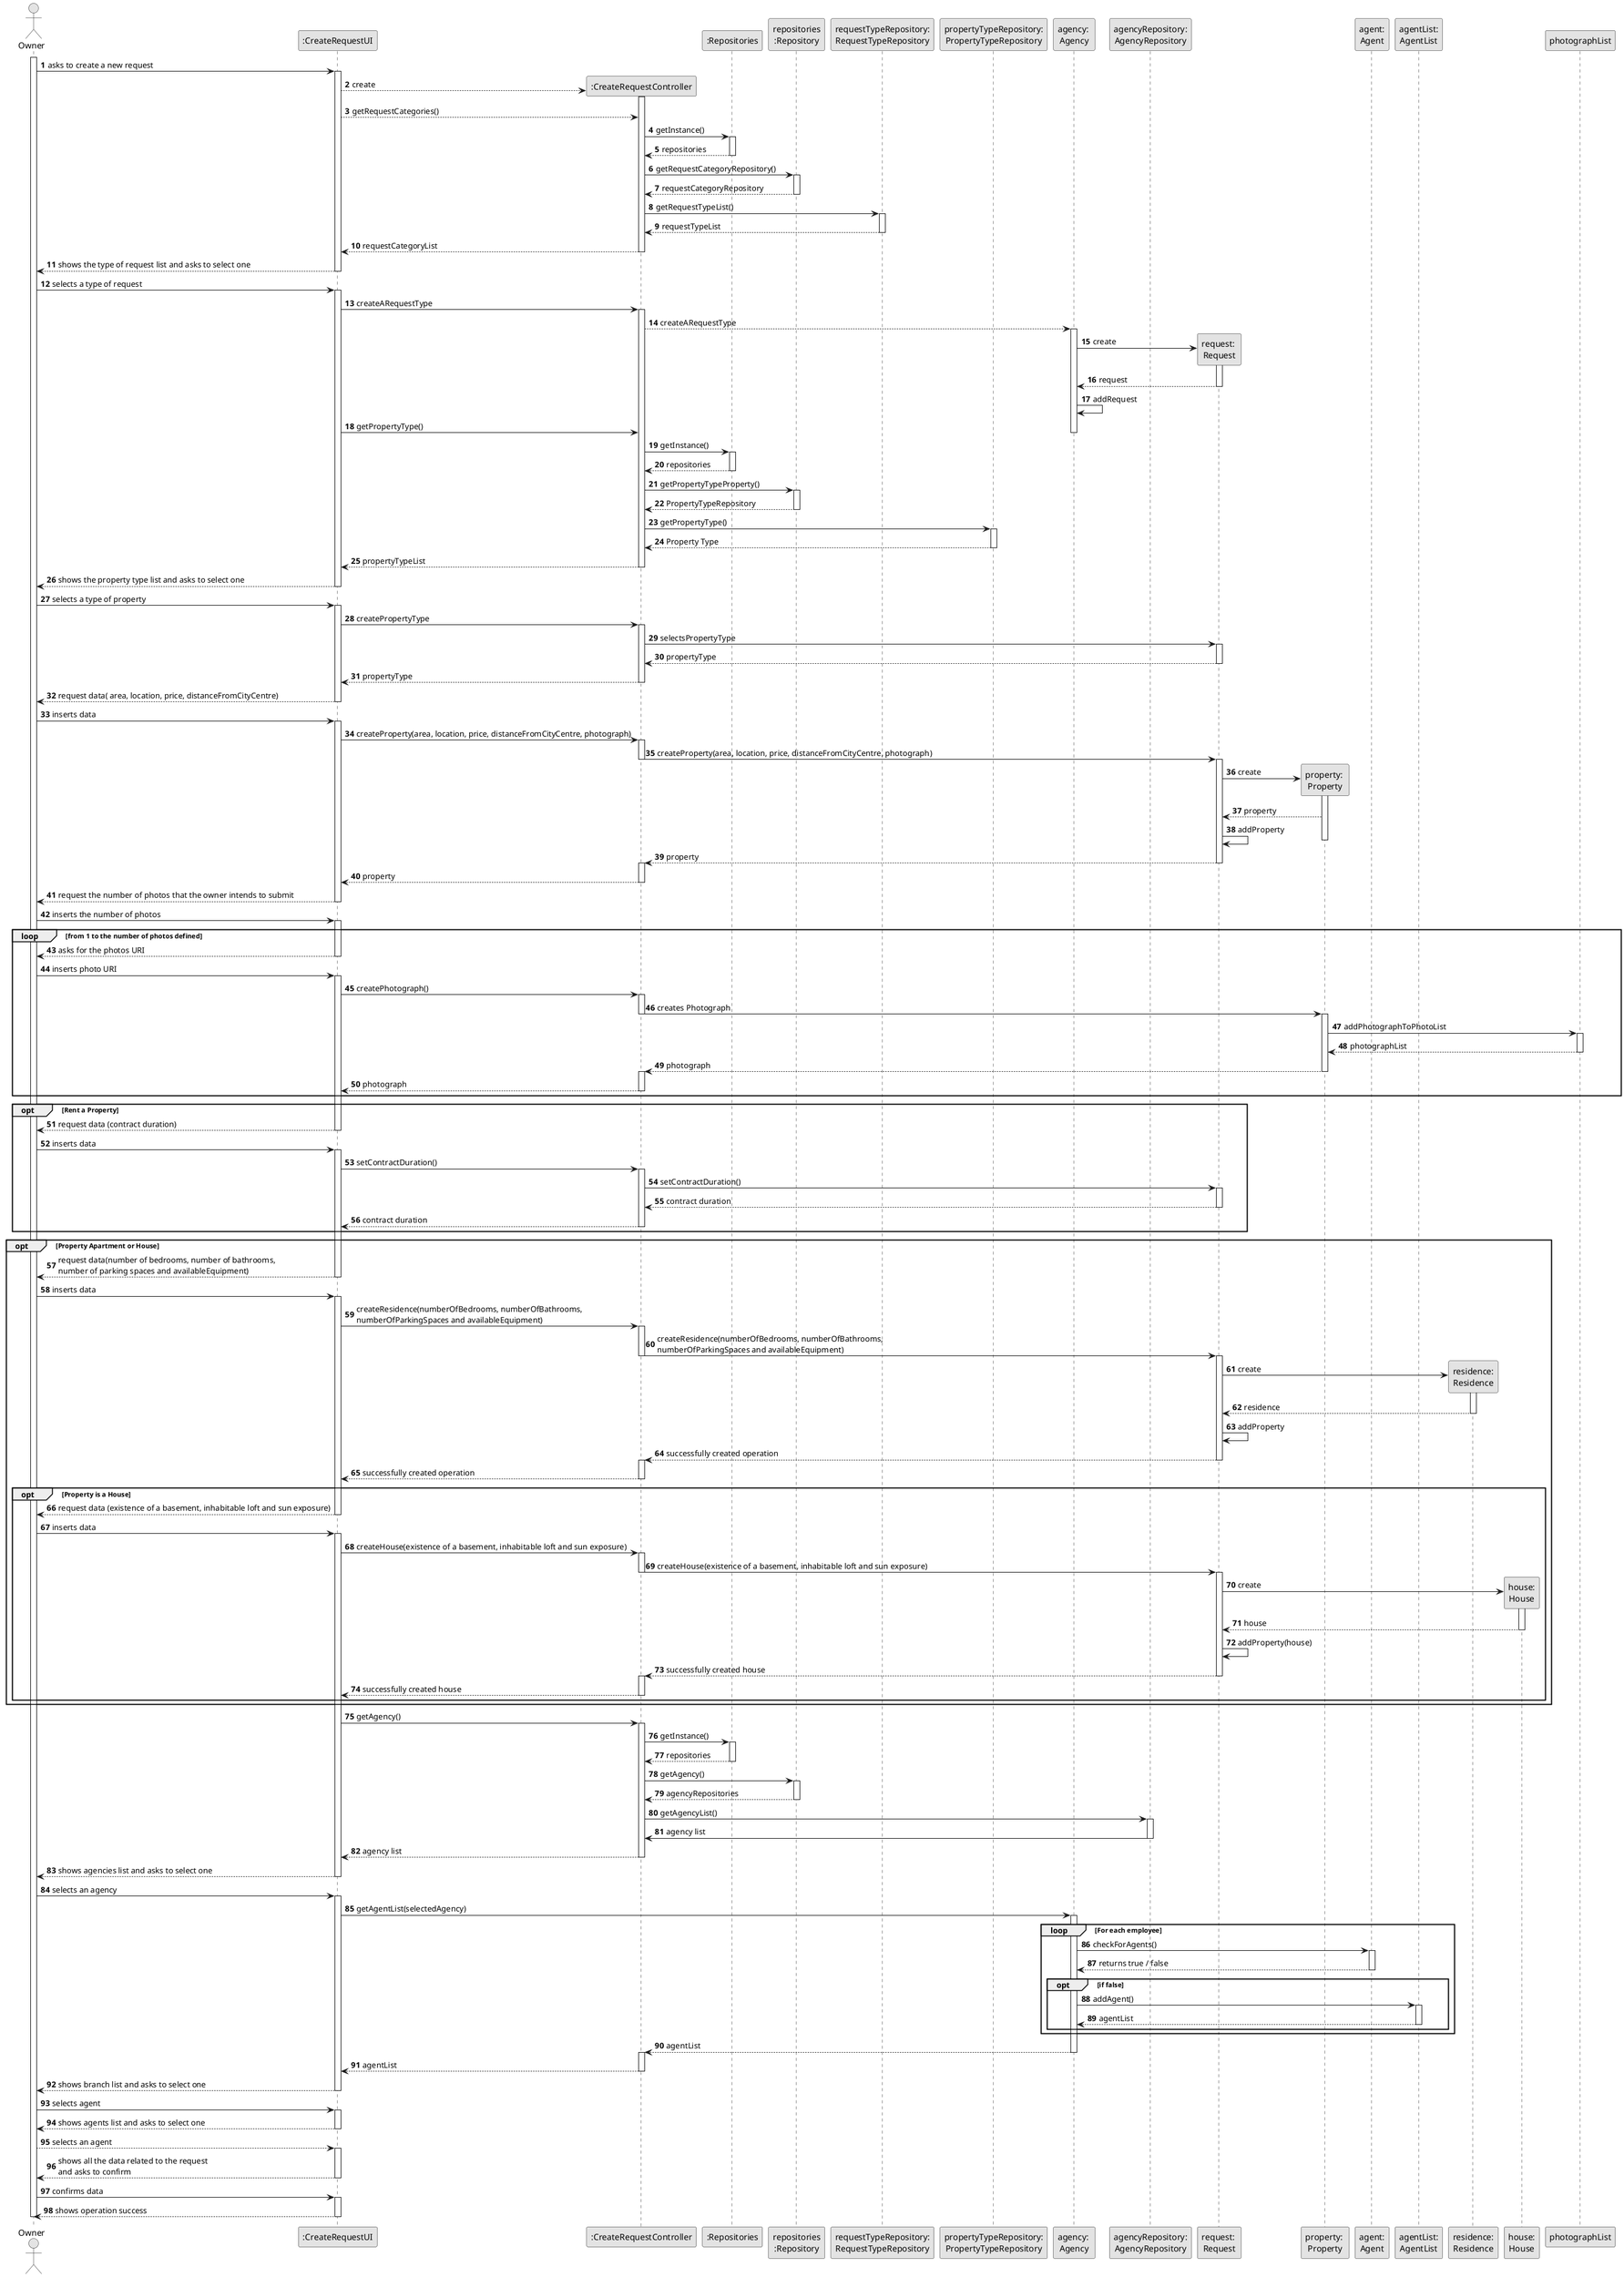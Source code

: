 @startuml
skinparam monochrome true
skinparam packageStyle rectangle
skinparam shadowing false

autonumber

'hide footbox
actor "Owner" as ADM
participant ":CreateRequestUI" as UI
participant ":CreateRequestController" as CTRL
participant ":Repositories" as Rep
participant "repositories\n:Repository" as PLAT
participant "requestTypeRepository:\nRequestTypeRepository" as TaskCategoryRepository
participant "propertyTypeRepository:\nPropertyTypeRepository" as ProType
participant "agency: \nAgency" as A
participant "agencyRepository:\nAgencyRepository" as ARep
participant "request: \nRequest" as Req
participant "property: \nProperty" as Prop
participant "agent:\nAgent" as Agent
participant "agentList:\nAgentList" as AgList
participant "residence:\nResidence" as R
participant "house:\nHouse" as House
participant "photographList" as PhotoList

activate ADM

        ADM -> UI : asks to create a new request

        activate UI

            UI --> CTRL** : create
            activate CTRL
            UI --> CTRL : getRequestCategories()

                CTRL -> Rep : getInstance()
                activate Rep

                    Rep --> CTRL: repositories
                deactivate Rep

                CTRL -> PLAT : getRequestCategoryRepository()
                activate PLAT

                    PLAT --> CTRL: requestCategoryRepository
                deactivate PLAT

                CTRL -> TaskCategoryRepository : getRequestTypeList()
                activate TaskCategoryRepository

                    TaskCategoryRepository --> CTRL : requestTypeList
                deactivate TaskCategoryRepository

                CTRL --> UI : requestCategoryList
            deactivate CTRL

            UI --> ADM : shows the type of request list and asks to select one
        deactivate UI

    ADM -> UI : selects a type of request
    activate UI

    UI -> CTRL : createARequestType
        activate CTRL

    CTRL --> A : createARequestType
    activate A

    A -> Req** : create
    activate Req

    Req --> A : request
    deactivate Req

    A -> A : addRequest

    UI -> CTRL : getPropertyType()

    deactivate A

    CTRL -> Rep : getInstance()
                    activate Rep

                        Rep --> CTRL: repositories
                    deactivate Rep

    CTRL -> PLAT : getPropertyTypeProperty()
    activate PLAT

    PLAT --> CTRL : PropertyTypeRepository
    deactivate PLAT

    CTRL -> ProType :getPropertyType()
    activate ProType

    ProType --> CTRL : Property Type
    deactivate ProType

    CTRL --> UI : propertyTypeList
    deactivate CTRL

        UI --> ADM : shows the property type list and asks to select one
    deactivate A

    deactivate UI

    ADM -> UI : selects a type of property
    activate UI

        UI -> CTRL : createPropertyType
        activate CTRL

        CTRL -> Req :selectsPropertyType
        activate Req

        Req --> CTRL : propertyType

        deactivate Req

        CTRL --> UI : propertyType
        deactivate CTRL

        UI --> ADM : request data( area, location, price, distanceFromCityCentre)
    deactivate UI

    ADM -> UI : inserts data
    activate UI

        UI -> CTRL : createProperty(area, location, price, distanceFromCityCentre, photograph)
        activate CTRL

        CTRL -> Req : createProperty(area, location, price, distanceFromCityCentre, photograph)
        deactivate CTRL
    activate Req

    Req -> Prop**: create
    activate Prop

    Prop --> Req:  property
    Req -> Req :addProperty

    deactivate Prop

    Req --> CTRL : property
    deactivate Req
    activate CTRL

    CTRL --> UI : property

    deactivate CTRL

    UI --> ADM :  request the number of photos that the owner intends to submit
    deactivate UI

    ADM -> UI : inserts the number of photos

    activate UI
    loop from 1 to the number of photos defined
    UI --> ADM : asks for the photos URI

    deactivate UI

    ADM -> UI : inserts photo URI
    activate UI

    UI -> CTRL : createPhotograph()
    activate CTRL

            CTRL -> Prop: creates Photograph
            deactivate CTRL

    activate Prop


    Prop -> PhotoList :  addPhotographToPhotoList

    activate PhotoList

    PhotoList --> Prop : photographList

    deactivate PhotoList

    Prop --> CTRL : photograph

    deactivate Prop

    activate CTRL

    CTRL --> UI : photograph

    deactivate CTRL

    deactivate CTRL

    end

    opt Rent a Property
    UI-->ADM : request data (contract duration)
    deactivate UI
    ADM -> UI : inserts data
    activate UI
    UI-> CTRL : setContractDuration()
    activate CTRL

    CTRL -> Req : setContractDuration()
    activate Req

    Req --> CTRL : contract duration

    deactivate Req

    CTRL --> UI : contract duration

    deactivate CTRL
    end

    opt Property Apartment or House

        UI--> ADM : request data(number of bedrooms, number of bathrooms, \nnumber of parking spaces and availableEquipment)
     deactivate UI

     ADM -> UI : inserts data
     activate UI

     UI-> CTRL : createResidence(numberOfBedrooms, numberOfBathrooms, \nnumberOfParkingSpaces and availableEquipment)
     activate CTRL

     CTRL -> Req : createResidence(numberOfBedrooms, numberOfBathrooms, \nnumberOfParkingSpaces and availableEquipment)
     deactivate CTRL
     activate Req

    Req -> R** : create
    activate R

    R --> Req : residence
    deactivate R
    Req-> Req : addProperty

    Req --> CTRL : successfully created operation
    deactivate Req

    activate CTRL

    CTRL --> UI : successfully created operation
    deactivate CTRL

    opt Property is a House
    UI --> ADM : request data (existence of a basement, inhabitable loft and sun exposure)
    deactivate UI
    ADM-> UI : inserts data
    activate UI
    UI-> CTRL : createHouse(existence of a basement, inhabitable loft and sun exposure)
    activate CTRL

    CTRL -> Req : createHouse(existence of a basement, inhabitable loft and sun exposure)
    deactivate CTRL
    activate Req

    Req -> House** : create
    activate House

    House --> Req : house
    deactivate House
    Req -> Req :addProperty(house)

    Req --> CTRL : successfully created house
    deactivate Req
    activate CTRL

    CTRL --> UI : successfully created house
    deactivate CTRL
    deactivate Req
    end

    end
    UI -> CTRL : getAgency()
    activate CTRL

    CTRL -> Rep : getInstance()
                    activate Rep

                        Rep --> CTRL: repositories
                    deactivate Rep
    CTRL -> PLAT : getAgency()
    activate PLAT
    PLAT--> CTRL : agencyRepositories
    deactivate PLAT
    CTRL -> ARep : getAgencyList()
    activate ARep

    ARep -> CTRL : agency list
    deactivate ARep
    CTRL --> UI : agency list
 deactivate CTRL
 UI --> ADM : shows agencies list and asks to select one

 deactivate UI

    ADM -> UI : selects an agency
    activate UI

    UI -> A : getAgentList(selectedAgency)
    activate A
    loop For each employee
    A-> Agent : checkForAgents()
    activate Agent

    Agent --> A : returns true / false
    deactivate Agent
    opt if false
    A-> AgList :addAgent()
    activate AgList

    AgList --> A : agentList
    deactivate AgList
    end

    end
    A --> CTRL : agentList
    deactivate A

    activate CTRL

    CTRL --> UI : agentList
    deactivate CTRL
    UI --> ADM : shows branch list and asks to select one
    deactivate UI
    ADM -> UI : selects agent
    activate UI

    UI --> ADM : shows agents list and asks to select one
    deactivate UI

    ADM --> UI : selects an agent

    activate UI

    UI --> ADM : shows all the data related to the request \nand asks to confirm

    deactivate UI

    ADM -> UI : confirms data
    activate UI

    UI --> ADM : shows operation success
    deactivate UI
    deactivate ADM
    @enduml